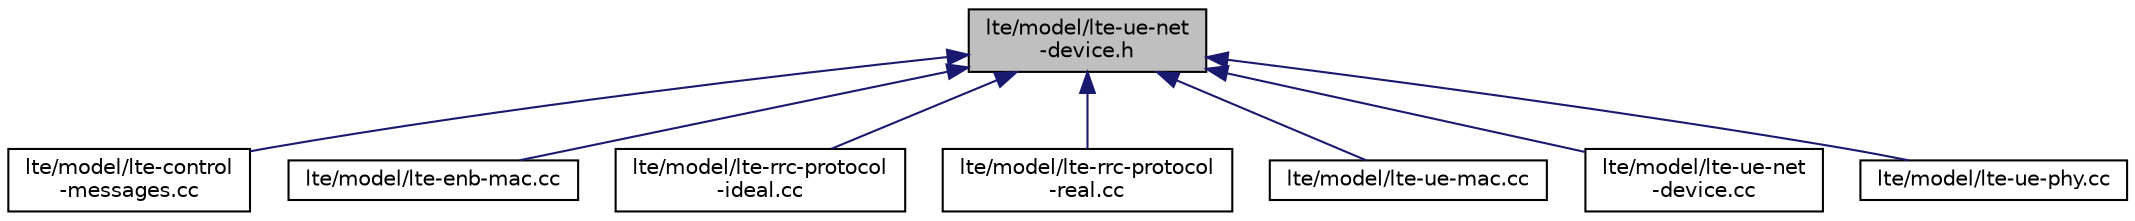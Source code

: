 digraph "lte/model/lte-ue-net-device.h"
{
  edge [fontname="Helvetica",fontsize="10",labelfontname="Helvetica",labelfontsize="10"];
  node [fontname="Helvetica",fontsize="10",shape=record];
  Node1 [label="lte/model/lte-ue-net\l-device.h",height=0.2,width=0.4,color="black", fillcolor="grey75", style="filled", fontcolor="black"];
  Node1 -> Node2 [dir="back",color="midnightblue",fontsize="10",style="solid"];
  Node2 [label="lte/model/lte-control\l-messages.cc",height=0.2,width=0.4,color="black", fillcolor="white", style="filled",URL="$d1/d7e/lte-control-messages_8cc.html"];
  Node1 -> Node3 [dir="back",color="midnightblue",fontsize="10",style="solid"];
  Node3 [label="lte/model/lte-enb-mac.cc",height=0.2,width=0.4,color="black", fillcolor="white", style="filled",URL="$d2/dc9/lte-enb-mac_8cc.html"];
  Node1 -> Node4 [dir="back",color="midnightblue",fontsize="10",style="solid"];
  Node4 [label="lte/model/lte-rrc-protocol\l-ideal.cc",height=0.2,width=0.4,color="black", fillcolor="white", style="filled",URL="$dc/d46/lte-rrc-protocol-ideal_8cc.html"];
  Node1 -> Node5 [dir="back",color="midnightblue",fontsize="10",style="solid"];
  Node5 [label="lte/model/lte-rrc-protocol\l-real.cc",height=0.2,width=0.4,color="black", fillcolor="white", style="filled",URL="$dd/da4/lte-rrc-protocol-real_8cc.html"];
  Node1 -> Node6 [dir="back",color="midnightblue",fontsize="10",style="solid"];
  Node6 [label="lte/model/lte-ue-mac.cc",height=0.2,width=0.4,color="black", fillcolor="white", style="filled",URL="$d6/d93/lte-ue-mac_8cc.html"];
  Node1 -> Node7 [dir="back",color="midnightblue",fontsize="10",style="solid"];
  Node7 [label="lte/model/lte-ue-net\l-device.cc",height=0.2,width=0.4,color="black", fillcolor="white", style="filled",URL="$db/dac/lte-ue-net-device_8cc.html"];
  Node1 -> Node8 [dir="back",color="midnightblue",fontsize="10",style="solid"];
  Node8 [label="lte/model/lte-ue-phy.cc",height=0.2,width=0.4,color="black", fillcolor="white", style="filled",URL="$d1/de5/lte-ue-phy_8cc.html"];
}
